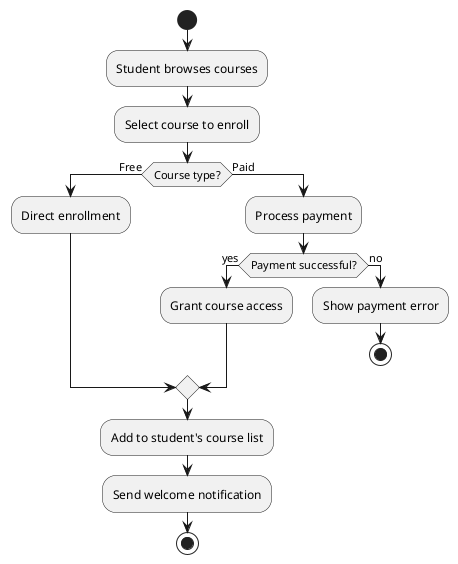 @startuml enrollment-activity-diagram

start
:Student browses courses;
:Select course to enroll;

if (Course type?) then (Free)
    :Direct enrollment;
else (Paid)
    :Process payment;
    if (Payment successful?) then (yes)
        :Grant course access;
    else (no)
        :Show payment error;
        stop
    endif
endif

:Add to student's course list;
:Send welcome notification;
stop

@enduml

